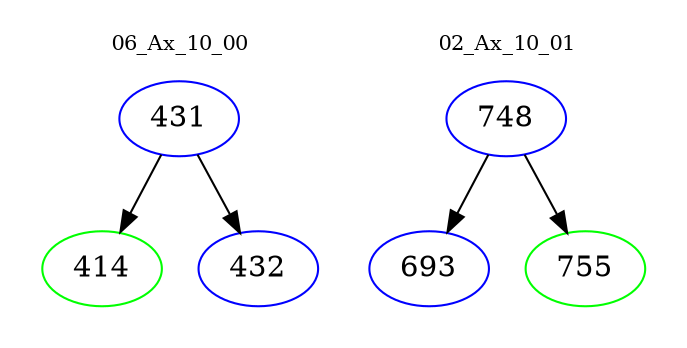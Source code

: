 digraph{
subgraph cluster_0 {
color = white
label = "06_Ax_10_00";
fontsize=10;
T0_431 [label="431", color="blue"]
T0_431 -> T0_414 [color="black"]
T0_414 [label="414", color="green"]
T0_431 -> T0_432 [color="black"]
T0_432 [label="432", color="blue"]
}
subgraph cluster_1 {
color = white
label = "02_Ax_10_01";
fontsize=10;
T1_748 [label="748", color="blue"]
T1_748 -> T1_693 [color="black"]
T1_693 [label="693", color="blue"]
T1_748 -> T1_755 [color="black"]
T1_755 [label="755", color="green"]
}
}
